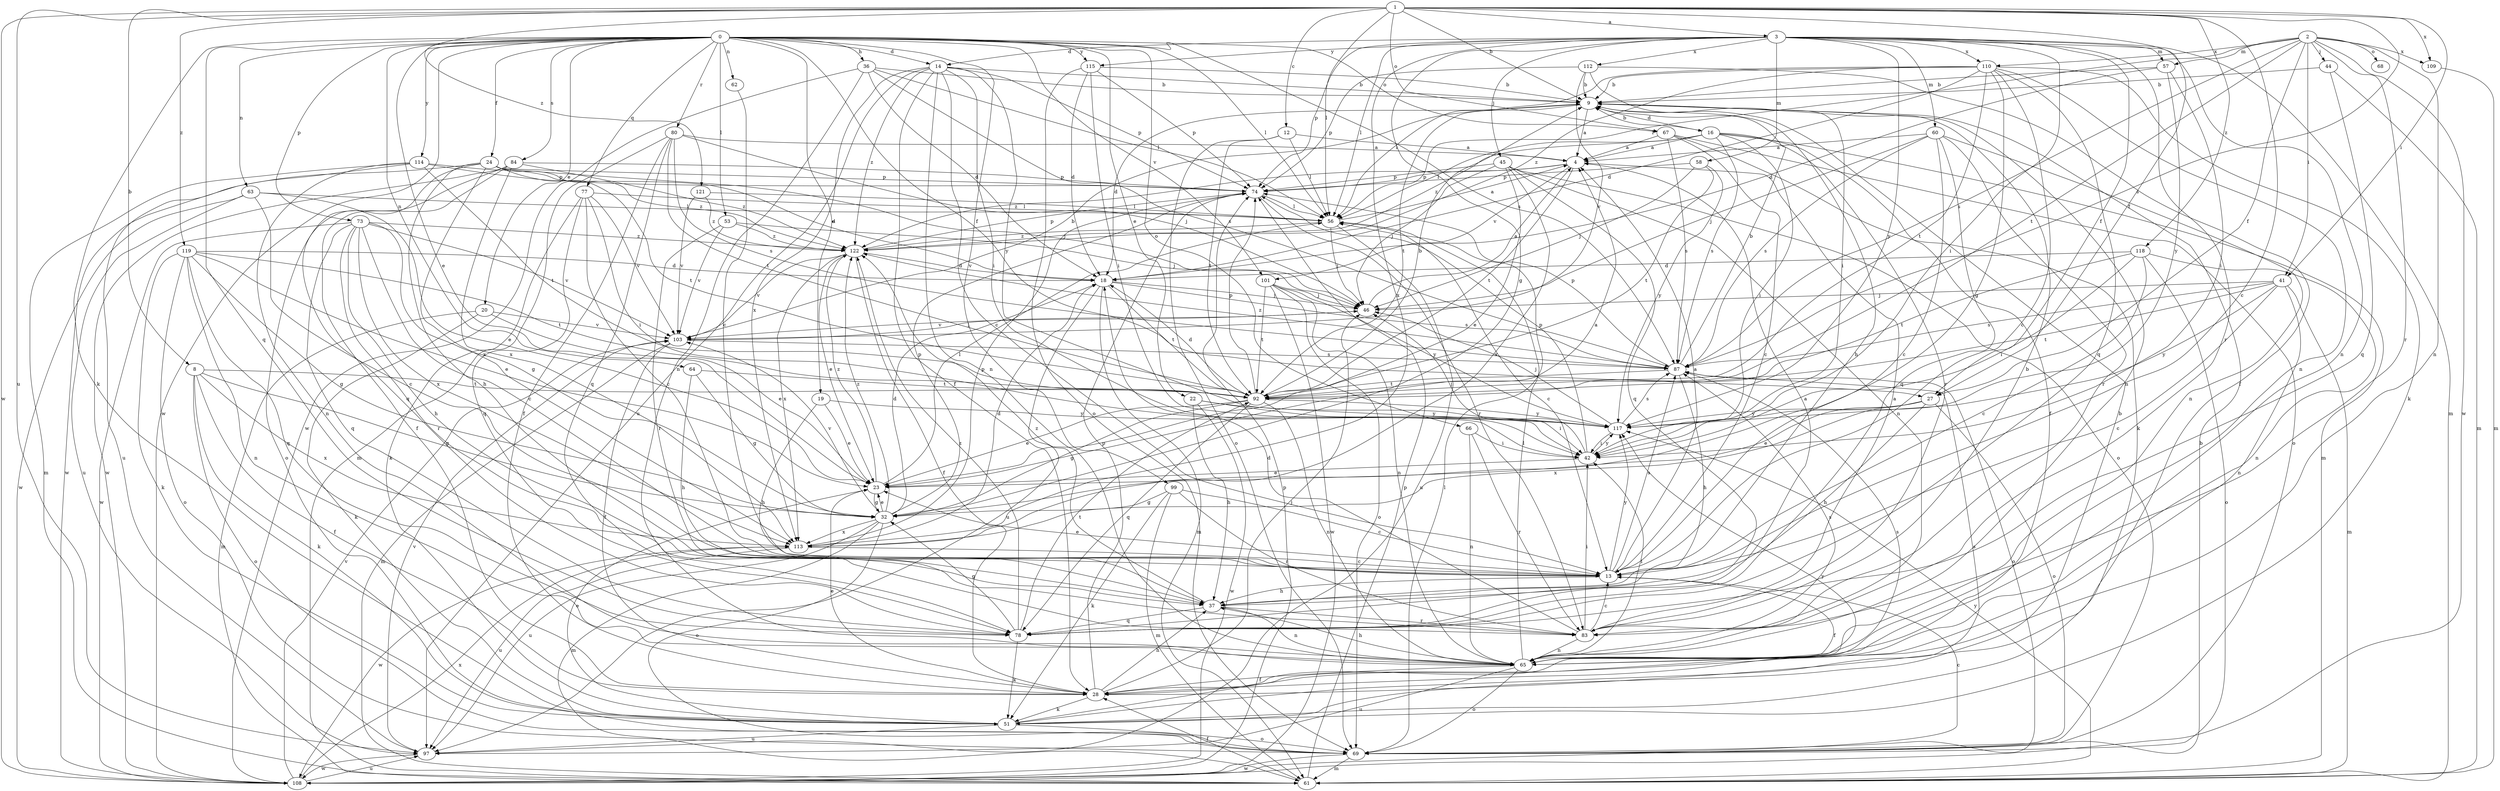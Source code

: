 strict digraph  {
0;
1;
2;
3;
4;
8;
9;
12;
13;
14;
16;
18;
19;
20;
22;
23;
24;
27;
28;
32;
36;
37;
41;
42;
44;
45;
46;
51;
53;
56;
57;
58;
60;
61;
62;
63;
64;
65;
66;
67;
68;
69;
73;
74;
77;
78;
80;
83;
84;
87;
92;
97;
99;
101;
103;
108;
109;
110;
112;
113;
114;
115;
117;
118;
119;
121;
122;
0 -> 14  [label=d];
0 -> 19  [label=e];
0 -> 20  [label=e];
0 -> 22  [label=e];
0 -> 23  [label=e];
0 -> 24  [label=f];
0 -> 27  [label=f];
0 -> 36  [label=h];
0 -> 51  [label=k];
0 -> 53  [label=l];
0 -> 56  [label=l];
0 -> 62  [label=n];
0 -> 63  [label=n];
0 -> 64  [label=n];
0 -> 66  [label=o];
0 -> 67  [label=o];
0 -> 73  [label=p];
0 -> 77  [label=q];
0 -> 78  [label=q];
0 -> 80  [label=r];
0 -> 84  [label=s];
0 -> 87  [label=s];
0 -> 99  [label=v];
0 -> 101  [label=v];
0 -> 108  [label=w];
0 -> 114  [label=y];
0 -> 115  [label=y];
1 -> 3  [label=a];
1 -> 8  [label=b];
1 -> 9  [label=b];
1 -> 12  [label=c];
1 -> 13  [label=c];
1 -> 27  [label=f];
1 -> 41  [label=i];
1 -> 56  [label=l];
1 -> 67  [label=o];
1 -> 87  [label=s];
1 -> 97  [label=u];
1 -> 108  [label=w];
1 -> 109  [label=x];
1 -> 118  [label=z];
1 -> 119  [label=z];
1 -> 121  [label=z];
2 -> 27  [label=f];
2 -> 41  [label=i];
2 -> 44  [label=j];
2 -> 56  [label=l];
2 -> 57  [label=m];
2 -> 65  [label=n];
2 -> 68  [label=o];
2 -> 83  [label=r];
2 -> 87  [label=s];
2 -> 92  [label=t];
2 -> 108  [label=w];
2 -> 109  [label=x];
2 -> 110  [label=x];
3 -> 14  [label=d];
3 -> 27  [label=f];
3 -> 32  [label=g];
3 -> 42  [label=i];
3 -> 45  [label=j];
3 -> 56  [label=l];
3 -> 57  [label=m];
3 -> 58  [label=m];
3 -> 60  [label=m];
3 -> 61  [label=m];
3 -> 65  [label=n];
3 -> 74  [label=p];
3 -> 83  [label=r];
3 -> 110  [label=x];
3 -> 112  [label=x];
3 -> 113  [label=x];
3 -> 115  [label=y];
3 -> 117  [label=y];
4 -> 74  [label=p];
4 -> 92  [label=t];
4 -> 101  [label=v];
4 -> 122  [label=z];
8 -> 28  [label=f];
8 -> 32  [label=g];
8 -> 51  [label=k];
8 -> 69  [label=o];
8 -> 92  [label=t];
8 -> 113  [label=x];
9 -> 4  [label=a];
9 -> 16  [label=d];
9 -> 18  [label=d];
9 -> 37  [label=h];
9 -> 65  [label=n];
9 -> 92  [label=t];
12 -> 4  [label=a];
12 -> 56  [label=l];
12 -> 69  [label=o];
12 -> 92  [label=t];
13 -> 4  [label=a];
13 -> 23  [label=e];
13 -> 28  [label=f];
13 -> 37  [label=h];
13 -> 87  [label=s];
13 -> 117  [label=y];
14 -> 9  [label=b];
14 -> 13  [label=c];
14 -> 28  [label=f];
14 -> 42  [label=i];
14 -> 65  [label=n];
14 -> 74  [label=p];
14 -> 97  [label=u];
14 -> 113  [label=x];
14 -> 117  [label=y];
14 -> 122  [label=z];
16 -> 4  [label=a];
16 -> 9  [label=b];
16 -> 28  [label=f];
16 -> 42  [label=i];
16 -> 56  [label=l];
16 -> 61  [label=m];
16 -> 83  [label=r];
16 -> 87  [label=s];
16 -> 122  [label=z];
18 -> 46  [label=j];
18 -> 61  [label=m];
18 -> 87  [label=s];
18 -> 92  [label=t];
18 -> 97  [label=u];
19 -> 23  [label=e];
19 -> 37  [label=h];
19 -> 117  [label=y];
20 -> 23  [label=e];
20 -> 51  [label=k];
20 -> 61  [label=m];
20 -> 103  [label=v];
22 -> 37  [label=h];
22 -> 42  [label=i];
22 -> 108  [label=w];
22 -> 117  [label=y];
23 -> 4  [label=a];
23 -> 32  [label=g];
23 -> 56  [label=l];
23 -> 122  [label=z];
24 -> 37  [label=h];
24 -> 46  [label=j];
24 -> 74  [label=p];
24 -> 78  [label=q];
24 -> 92  [label=t];
24 -> 108  [label=w];
24 -> 113  [label=x];
24 -> 122  [label=z];
27 -> 23  [label=e];
27 -> 37  [label=h];
27 -> 69  [label=o];
27 -> 113  [label=x];
27 -> 117  [label=y];
28 -> 23  [label=e];
28 -> 37  [label=h];
28 -> 46  [label=j];
28 -> 51  [label=k];
28 -> 74  [label=p];
28 -> 87  [label=s];
32 -> 18  [label=d];
32 -> 23  [label=e];
32 -> 61  [label=m];
32 -> 69  [label=o];
32 -> 74  [label=p];
32 -> 97  [label=u];
32 -> 103  [label=v];
32 -> 113  [label=x];
32 -> 122  [label=z];
36 -> 9  [label=b];
36 -> 18  [label=d];
36 -> 56  [label=l];
36 -> 65  [label=n];
36 -> 87  [label=s];
36 -> 108  [label=w];
37 -> 65  [label=n];
37 -> 78  [label=q];
37 -> 83  [label=r];
37 -> 122  [label=z];
41 -> 13  [label=c];
41 -> 46  [label=j];
41 -> 61  [label=m];
41 -> 65  [label=n];
41 -> 87  [label=s];
41 -> 92  [label=t];
41 -> 117  [label=y];
42 -> 23  [label=e];
42 -> 46  [label=j];
42 -> 74  [label=p];
42 -> 117  [label=y];
44 -> 9  [label=b];
44 -> 61  [label=m];
44 -> 78  [label=q];
45 -> 23  [label=e];
45 -> 46  [label=j];
45 -> 65  [label=n];
45 -> 69  [label=o];
45 -> 74  [label=p];
45 -> 78  [label=q];
45 -> 113  [label=x];
46 -> 4  [label=a];
46 -> 103  [label=v];
51 -> 9  [label=b];
51 -> 23  [label=e];
51 -> 69  [label=o];
51 -> 87  [label=s];
51 -> 97  [label=u];
51 -> 117  [label=y];
53 -> 46  [label=j];
53 -> 83  [label=r];
53 -> 103  [label=v];
53 -> 122  [label=z];
56 -> 4  [label=a];
56 -> 13  [label=c];
56 -> 46  [label=j];
56 -> 97  [label=u];
56 -> 122  [label=z];
57 -> 9  [label=b];
57 -> 18  [label=d];
57 -> 42  [label=i];
57 -> 117  [label=y];
58 -> 46  [label=j];
58 -> 74  [label=p];
58 -> 92  [label=t];
58 -> 117  [label=y];
60 -> 4  [label=a];
60 -> 13  [label=c];
60 -> 46  [label=j];
60 -> 65  [label=n];
60 -> 78  [label=q];
60 -> 83  [label=r];
60 -> 87  [label=s];
61 -> 28  [label=f];
61 -> 74  [label=p];
61 -> 117  [label=y];
62 -> 13  [label=c];
63 -> 13  [label=c];
63 -> 23  [label=e];
63 -> 56  [label=l];
63 -> 97  [label=u];
63 -> 108  [label=w];
64 -> 32  [label=g];
64 -> 37  [label=h];
64 -> 92  [label=t];
65 -> 28  [label=f];
65 -> 37  [label=h];
65 -> 42  [label=i];
65 -> 56  [label=l];
65 -> 69  [label=o];
65 -> 87  [label=s];
65 -> 97  [label=u];
66 -> 42  [label=i];
66 -> 65  [label=n];
66 -> 83  [label=r];
67 -> 4  [label=a];
67 -> 13  [label=c];
67 -> 51  [label=k];
67 -> 69  [label=o];
67 -> 87  [label=s];
69 -> 13  [label=c];
69 -> 56  [label=l];
69 -> 61  [label=m];
69 -> 108  [label=w];
73 -> 13  [label=c];
73 -> 32  [label=g];
73 -> 37  [label=h];
73 -> 78  [label=q];
73 -> 83  [label=r];
73 -> 103  [label=v];
73 -> 108  [label=w];
73 -> 113  [label=x];
73 -> 122  [label=z];
74 -> 56  [label=l];
74 -> 83  [label=r];
77 -> 13  [label=c];
77 -> 42  [label=i];
77 -> 51  [label=k];
77 -> 56  [label=l];
77 -> 78  [label=q];
77 -> 103  [label=v];
78 -> 4  [label=a];
78 -> 32  [label=g];
78 -> 51  [label=k];
78 -> 92  [label=t];
78 -> 122  [label=z];
80 -> 4  [label=a];
80 -> 28  [label=f];
80 -> 46  [label=j];
80 -> 61  [label=m];
80 -> 78  [label=q];
80 -> 87  [label=s];
80 -> 92  [label=t];
83 -> 4  [label=a];
83 -> 9  [label=b];
83 -> 13  [label=c];
83 -> 18  [label=d];
83 -> 42  [label=i];
83 -> 65  [label=n];
84 -> 28  [label=f];
84 -> 69  [label=o];
84 -> 74  [label=p];
84 -> 108  [label=w];
84 -> 113  [label=x];
84 -> 122  [label=z];
87 -> 9  [label=b];
87 -> 37  [label=h];
87 -> 69  [label=o];
87 -> 74  [label=p];
87 -> 92  [label=t];
87 -> 122  [label=z];
92 -> 9  [label=b];
92 -> 18  [label=d];
92 -> 23  [label=e];
92 -> 32  [label=g];
92 -> 65  [label=n];
92 -> 74  [label=p];
92 -> 78  [label=q];
92 -> 117  [label=y];
97 -> 103  [label=v];
97 -> 108  [label=w];
99 -> 13  [label=c];
99 -> 32  [label=g];
99 -> 51  [label=k];
99 -> 61  [label=m];
99 -> 83  [label=r];
101 -> 46  [label=j];
101 -> 65  [label=n];
101 -> 69  [label=o];
101 -> 92  [label=t];
101 -> 108  [label=w];
101 -> 117  [label=y];
103 -> 9  [label=b];
103 -> 28  [label=f];
103 -> 46  [label=j];
103 -> 61  [label=m];
103 -> 87  [label=s];
108 -> 9  [label=b];
108 -> 74  [label=p];
108 -> 97  [label=u];
108 -> 103  [label=v];
108 -> 113  [label=x];
109 -> 61  [label=m];
110 -> 9  [label=b];
110 -> 13  [label=c];
110 -> 18  [label=d];
110 -> 32  [label=g];
110 -> 51  [label=k];
110 -> 56  [label=l];
110 -> 65  [label=n];
110 -> 78  [label=q];
110 -> 92  [label=t];
110 -> 122  [label=z];
112 -> 9  [label=b];
112 -> 28  [label=f];
112 -> 42  [label=i];
112 -> 74  [label=p];
112 -> 103  [label=v];
113 -> 13  [label=c];
113 -> 18  [label=d];
113 -> 74  [label=p];
113 -> 97  [label=u];
113 -> 108  [label=w];
114 -> 18  [label=d];
114 -> 61  [label=m];
114 -> 65  [label=n];
114 -> 74  [label=p];
114 -> 92  [label=t];
114 -> 97  [label=u];
115 -> 9  [label=b];
115 -> 18  [label=d];
115 -> 42  [label=i];
115 -> 69  [label=o];
115 -> 74  [label=p];
117 -> 42  [label=i];
117 -> 46  [label=j];
117 -> 87  [label=s];
118 -> 13  [label=c];
118 -> 18  [label=d];
118 -> 42  [label=i];
118 -> 65  [label=n];
118 -> 69  [label=o];
118 -> 92  [label=t];
119 -> 18  [label=d];
119 -> 23  [label=e];
119 -> 32  [label=g];
119 -> 51  [label=k];
119 -> 65  [label=n];
119 -> 69  [label=o];
119 -> 78  [label=q];
119 -> 92  [label=t];
121 -> 56  [label=l];
121 -> 103  [label=v];
121 -> 122  [label=z];
122 -> 18  [label=d];
122 -> 23  [label=e];
122 -> 28  [label=f];
122 -> 74  [label=p];
122 -> 103  [label=v];
122 -> 113  [label=x];
}
